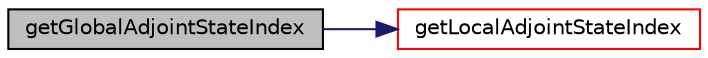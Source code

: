 digraph "getGlobalAdjointStateIndex"
{
  bgcolor="transparent";
  edge [fontname="Helvetica",fontsize="10",labelfontname="Helvetica",labelfontsize="10"];
  node [fontname="Helvetica",fontsize="10",shape=record];
  rankdir="LR";
  Node97 [label="getGlobalAdjointStateIndex",height=0.2,width=0.4,color="black", fillcolor="grey75", style="filled", fontcolor="black"];
  Node97 -> Node98 [color="midnightblue",fontsize="10",style="solid",fontname="Helvetica"];
  Node98 [label="getLocalAdjointStateIndex",height=0.2,width=0.4,color="red",URL="$classFoam_1_1DAIndex.html#a91f26f905486092d25af1c1150e695de",tooltip="get local adjoint index for a given state name, cell/face indxI and its component (optional..."];
}
